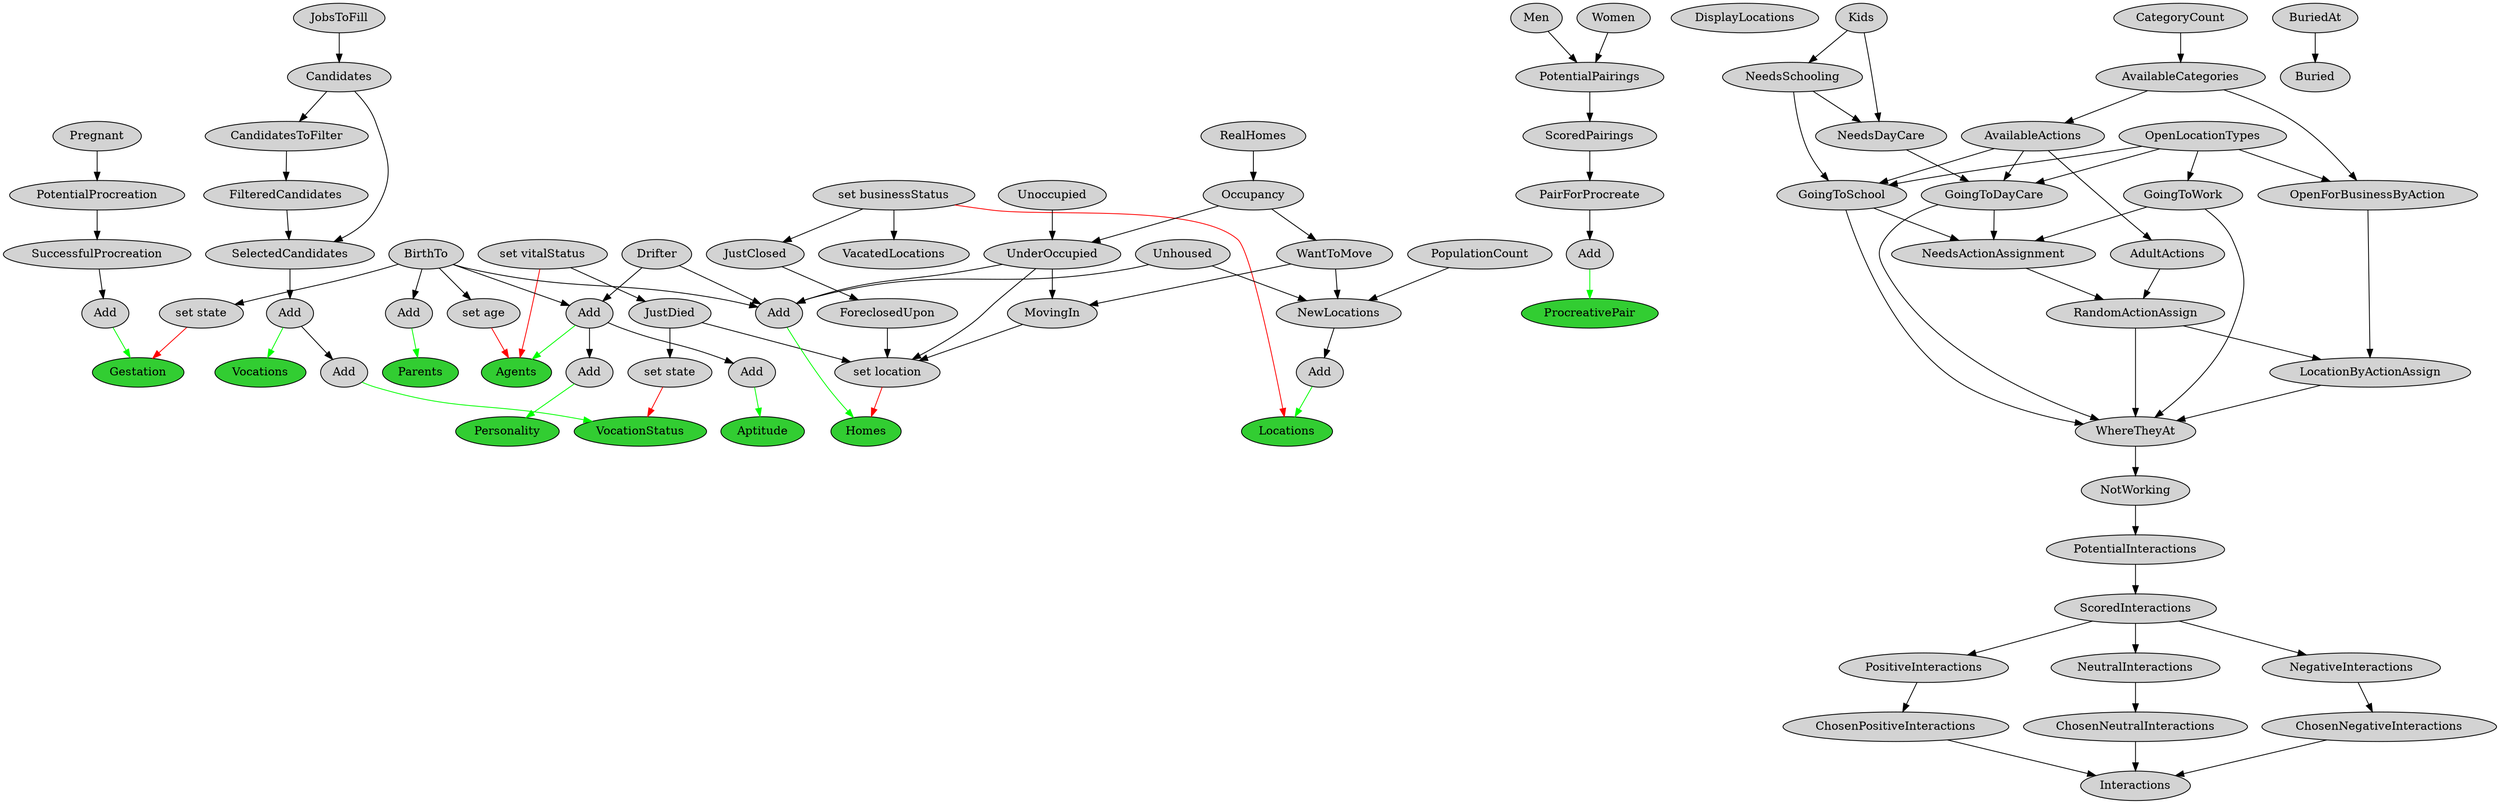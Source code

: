 digraph {
splines=true
overlap=false
maxiter=1000
node [ style="filled"]
v0 [ label = "Agents" fillcolor="limegreen"];
v1 [ label = "set vitalStatus" rank="min"];
v2 [ label = "set age"];
v3 [ label = "BirthTo" rank="min"];
v4 [ label = "Add"];
v5 [ label = "Drifter" rank="min"];
v6 [ label = "Personality" fillcolor="limegreen"];
v7 [ label = "Add"];
v8 [ label = "Aptitude" fillcolor="limegreen"];
v9 [ label = "Add"];
v10 [ label = "PopulationCount" rank="min"];
v11 [ label = "JustDied"];
v12 [ label = "Parents" fillcolor="limegreen"];
v13 [ label = "Add"];
v14 [ label = "Men" rank="min"];
v15 [ label = "Women" rank="min"];
v16 [ label = "ProcreativePair" fillcolor="limegreen"];
v17 [ label = "Add"];
v18 [ label = "PairForProcreate"];
v19 [ label = "ScoredPairings"];
v20 [ label = "PotentialPairings"];
v21 [ label = "PotentialProcreation"];
v22 [ label = "Pregnant" rank="min"];
v23 [ label = "Gestation" fillcolor="limegreen"];
v24 [ label = "set state"];
v25 [ label = "Add"];
v26 [ label = "SuccessfulProcreation"];
v27 [ label = "Locations" fillcolor="limegreen"];
v28 [ label = "set businessStatus" rank="min"];
v29 [ label = "Add"];
v30 [ label = "NewLocations"];
v31 [ label = "WantToMove"];
v32 [ label = "Occupancy"];
v33 [ label = "RealHomes" rank="min"];
v34 [ label = "Unhoused" rank="min"];
v35 [ label = "JustClosed"];
v36 [ label = "VacatedLocations"];
v37 [ label = "DisplayLocations" rank="min"];
v38 [ label = "CategoryCount" rank="min"];
v39 [ label = "AvailableCategories"];
v40 [ label = "AvailableActions"];
v41 [ label = "Homes" fillcolor="limegreen"];
v42 [ label = "set location"];
v43 [ label = "UnderOccupied"];
v44 [ label = "Unoccupied" rank="min"];
v45 [ label = "ForeclosedUpon"];
v46 [ label = "MovingIn"];
v47 [ label = "Add"];
v48 [ label = "BuriedAt" rank="min"];
v49 [ label = "Buried"];
v50 [ label = "Vocations" fillcolor="limegreen"];
v51 [ label = "Add"];
v52 [ label = "SelectedCandidates"];
v53 [ label = "FilteredCandidates"];
v54 [ label = "CandidatesToFilter"];
v55 [ label = "Candidates"];
v56 [ label = "JobsToFill" rank="min"];
v57 [ label = "VocationStatus" fillcolor="limegreen"];
v58 [ label = "set state"];
v59 [ label = "Add"];
v60 [ label = "OpenLocationTypes" rank="min"];
v61 [ label = "Kids" rank="min"];
v62 [ label = "NeedsSchooling"];
v63 [ label = "NeedsDayCare"];
v64 [ label = "GoingToSchool"];
v65 [ label = "GoingToDayCare"];
v66 [ label = "GoingToWork"];
v67 [ label = "WhereTheyAt"];
v68 [ label = "RandomActionAssign"];
v69 [ label = "AdultActions"];
v70 [ label = "NeedsActionAssignment"];
v71 [ label = "LocationByActionAssign"];
v72 [ label = "OpenForBusinessByAction"];
v73 [ label = "Interactions"];
v74 [ label = "ChosenPositiveInteractions"];
v75 [ label = "PositiveInteractions"];
v76 [ label = "ScoredInteractions"];
v77 [ label = "PotentialInteractions"];
v78 [ label = "NotWorking"];
v79 [ label = "ChosenNeutralInteractions"];
v80 [ label = "NeutralInteractions"];
v81 [ label = "ChosenNegativeInteractions"];
v82 [ label = "NegativeInteractions"];
v1 -> v0 [ color="red" ]
v2 -> v0 [ color="red" ]
v3 -> v2
v4 -> v0 [ color="green" ]
v5 -> v4
v3 -> v4
v7 -> v6 [ color="green" ]
v4 -> v7
v9 -> v8 [ color="green" ]
v4 -> v9
v1 -> v11
v13 -> v12 [ color="green" ]
v3 -> v13
v17 -> v16 [ color="green" ]
v18 -> v17
v19 -> v18
v20 -> v19
v15 -> v20
v14 -> v20
v22 -> v21
v24 -> v23 [ color="red" ]
v3 -> v24
v25 -> v23 [ color="green" ]
v26 -> v25
v21 -> v26
v28 -> v27 [ color="red" ]
v29 -> v27 [ color="green" ]
v30 -> v29
v31 -> v30
v32 -> v31
v33 -> v32
v34 -> v30
v10 -> v30
v28 -> v35
v28 -> v36
v38 -> v39
v39 -> v40
v42 -> v41 [ color="red" ]
v11 -> v42
v43 -> v42
v32 -> v43
v44 -> v43
v45 -> v42
v35 -> v45
v46 -> v42
v31 -> v46
v43 -> v46
v47 -> v41 [ color="green" ]
v3 -> v47
v43 -> v47
v5 -> v47
v34 -> v47
v48 -> v49
v51 -> v50 [ color="green" ]
v52 -> v51
v53 -> v52
v54 -> v53
v55 -> v54
v56 -> v55
v55 -> v52
v58 -> v57 [ color="red" ]
v11 -> v58
v59 -> v57 [ color="green" ]
v51 -> v59
v61 -> v62
v62 -> v63
v61 -> v63
v40 -> v64
v60 -> v64
v62 -> v64
v40 -> v65
v60 -> v65
v63 -> v65
v60 -> v66
v64 -> v67
v65 -> v67
v66 -> v67
v68 -> v67
v69 -> v68
v40 -> v69
v70 -> v68
v66 -> v70
v65 -> v70
v64 -> v70
v71 -> v67
v68 -> v71
v72 -> v71
v39 -> v72
v60 -> v72
v74 -> v73
v75 -> v74
v76 -> v75
v77 -> v76
v78 -> v77
v67 -> v78
v79 -> v73
v80 -> v79
v76 -> v80
v81 -> v73
v82 -> v81
v76 -> v82
}
